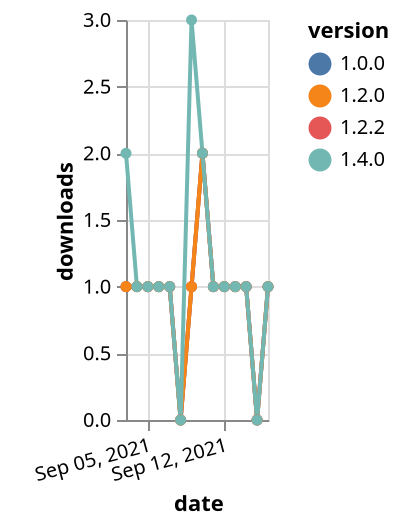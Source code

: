 {"$schema": "https://vega.github.io/schema/vega-lite/v5.json", "description": "A simple bar chart with embedded data.", "data": {"values": [{"date": "2021-09-03", "total": 174, "delta": 1, "version": "1.0.0"}, {"date": "2021-09-04", "total": 175, "delta": 1, "version": "1.0.0"}, {"date": "2021-09-05", "total": 176, "delta": 1, "version": "1.0.0"}, {"date": "2021-09-06", "total": 177, "delta": 1, "version": "1.0.0"}, {"date": "2021-09-07", "total": 178, "delta": 1, "version": "1.0.0"}, {"date": "2021-09-08", "total": 178, "delta": 0, "version": "1.0.0"}, {"date": "2021-09-09", "total": 179, "delta": 1, "version": "1.0.0"}, {"date": "2021-09-10", "total": 181, "delta": 2, "version": "1.0.0"}, {"date": "2021-09-11", "total": 182, "delta": 1, "version": "1.0.0"}, {"date": "2021-09-12", "total": 183, "delta": 1, "version": "1.0.0"}, {"date": "2021-09-13", "total": 184, "delta": 1, "version": "1.0.0"}, {"date": "2021-09-14", "total": 185, "delta": 1, "version": "1.0.0"}, {"date": "2021-09-15", "total": 185, "delta": 0, "version": "1.0.0"}, {"date": "2021-09-16", "total": 186, "delta": 1, "version": "1.0.0"}, {"date": "2021-09-03", "total": 139, "delta": 1, "version": "1.2.2"}, {"date": "2021-09-04", "total": 140, "delta": 1, "version": "1.2.2"}, {"date": "2021-09-05", "total": 141, "delta": 1, "version": "1.2.2"}, {"date": "2021-09-06", "total": 142, "delta": 1, "version": "1.2.2"}, {"date": "2021-09-07", "total": 143, "delta": 1, "version": "1.2.2"}, {"date": "2021-09-08", "total": 143, "delta": 0, "version": "1.2.2"}, {"date": "2021-09-09", "total": 144, "delta": 1, "version": "1.2.2"}, {"date": "2021-09-10", "total": 146, "delta": 2, "version": "1.2.2"}, {"date": "2021-09-11", "total": 147, "delta": 1, "version": "1.2.2"}, {"date": "2021-09-12", "total": 148, "delta": 1, "version": "1.2.2"}, {"date": "2021-09-13", "total": 149, "delta": 1, "version": "1.2.2"}, {"date": "2021-09-14", "total": 150, "delta": 1, "version": "1.2.2"}, {"date": "2021-09-15", "total": 150, "delta": 0, "version": "1.2.2"}, {"date": "2021-09-16", "total": 151, "delta": 1, "version": "1.2.2"}, {"date": "2021-09-03", "total": 159, "delta": 1, "version": "1.2.0"}, {"date": "2021-09-04", "total": 160, "delta": 1, "version": "1.2.0"}, {"date": "2021-09-05", "total": 161, "delta": 1, "version": "1.2.0"}, {"date": "2021-09-06", "total": 162, "delta": 1, "version": "1.2.0"}, {"date": "2021-09-07", "total": 163, "delta": 1, "version": "1.2.0"}, {"date": "2021-09-08", "total": 163, "delta": 0, "version": "1.2.0"}, {"date": "2021-09-09", "total": 164, "delta": 1, "version": "1.2.0"}, {"date": "2021-09-10", "total": 166, "delta": 2, "version": "1.2.0"}, {"date": "2021-09-11", "total": 167, "delta": 1, "version": "1.2.0"}, {"date": "2021-09-12", "total": 168, "delta": 1, "version": "1.2.0"}, {"date": "2021-09-13", "total": 169, "delta": 1, "version": "1.2.0"}, {"date": "2021-09-14", "total": 170, "delta": 1, "version": "1.2.0"}, {"date": "2021-09-15", "total": 170, "delta": 0, "version": "1.2.0"}, {"date": "2021-09-16", "total": 171, "delta": 1, "version": "1.2.0"}, {"date": "2021-09-03", "total": 123, "delta": 2, "version": "1.4.0"}, {"date": "2021-09-04", "total": 124, "delta": 1, "version": "1.4.0"}, {"date": "2021-09-05", "total": 125, "delta": 1, "version": "1.4.0"}, {"date": "2021-09-06", "total": 126, "delta": 1, "version": "1.4.0"}, {"date": "2021-09-07", "total": 127, "delta": 1, "version": "1.4.0"}, {"date": "2021-09-08", "total": 127, "delta": 0, "version": "1.4.0"}, {"date": "2021-09-09", "total": 130, "delta": 3, "version": "1.4.0"}, {"date": "2021-09-10", "total": 132, "delta": 2, "version": "1.4.0"}, {"date": "2021-09-11", "total": 133, "delta": 1, "version": "1.4.0"}, {"date": "2021-09-12", "total": 134, "delta": 1, "version": "1.4.0"}, {"date": "2021-09-13", "total": 135, "delta": 1, "version": "1.4.0"}, {"date": "2021-09-14", "total": 136, "delta": 1, "version": "1.4.0"}, {"date": "2021-09-15", "total": 136, "delta": 0, "version": "1.4.0"}, {"date": "2021-09-16", "total": 137, "delta": 1, "version": "1.4.0"}]}, "width": "container", "mark": {"type": "line", "point": {"filled": true}}, "encoding": {"x": {"field": "date", "type": "temporal", "timeUnit": "yearmonthdate", "title": "date", "axis": {"labelAngle": -15}}, "y": {"field": "delta", "type": "quantitative", "title": "downloads"}, "color": {"field": "version", "type": "nominal"}, "tooltip": {"field": "delta"}}}